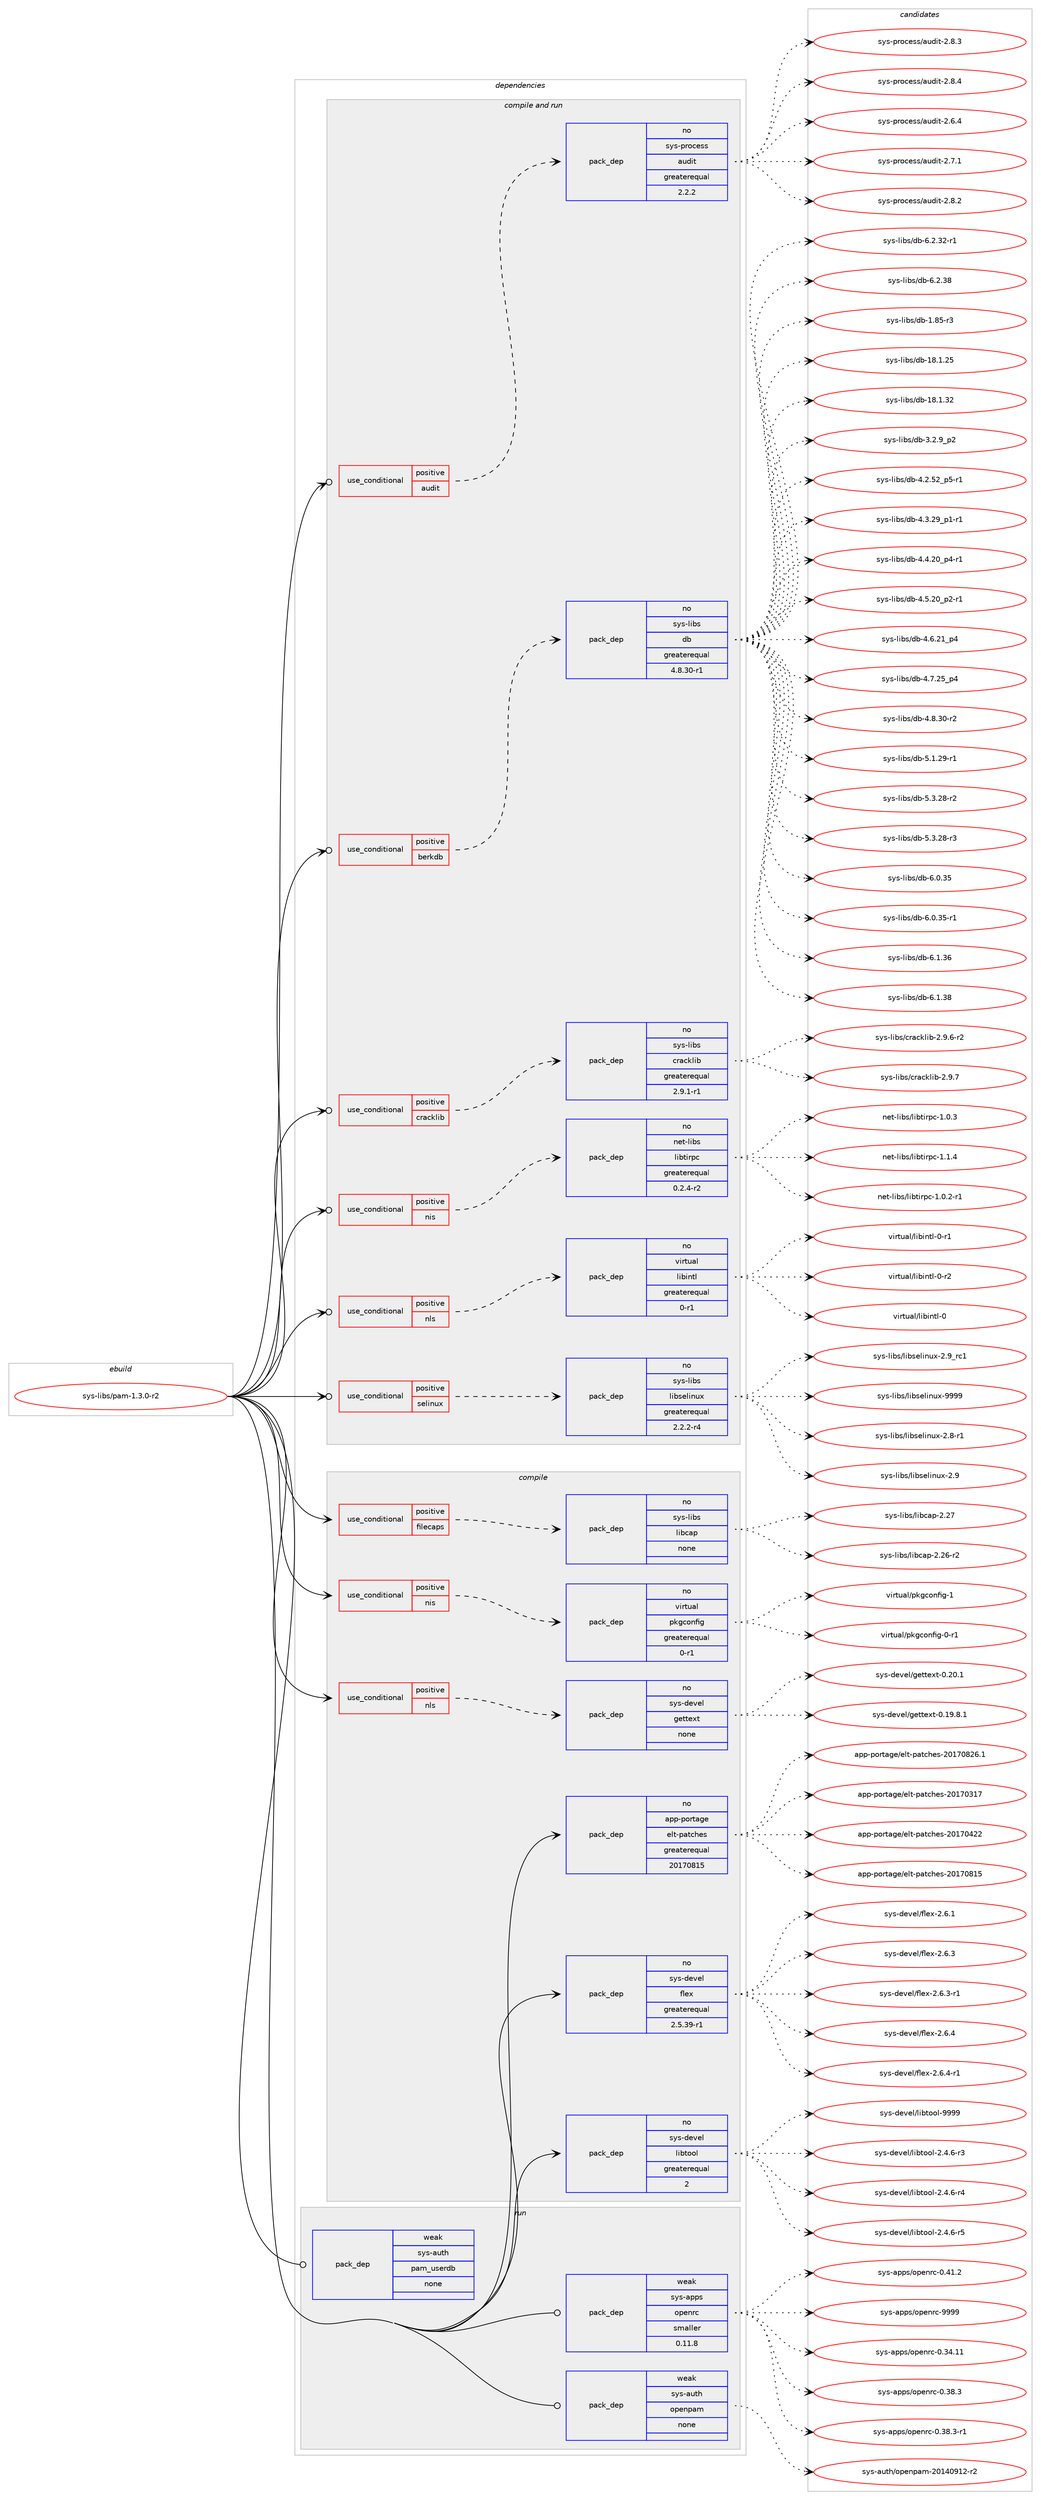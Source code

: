 digraph prolog {

# *************
# Graph options
# *************

newrank=true;
concentrate=true;
compound=true;
graph [rankdir=LR,fontname=Helvetica,fontsize=10,ranksep=1.5];#, ranksep=2.5, nodesep=0.2];
edge  [arrowhead=vee];
node  [fontname=Helvetica,fontsize=10];

# **********
# The ebuild
# **********

subgraph cluster_leftcol {
color=gray;
rank=same;
label=<<i>ebuild</i>>;
id [label="sys-libs/pam-1.3.0-r2", color=red, width=4, href="../sys-libs/pam-1.3.0-r2.svg"];
}

# ****************
# The dependencies
# ****************

subgraph cluster_midcol {
color=gray;
label=<<i>dependencies</i>>;
subgraph cluster_compile {
fillcolor="#eeeeee";
style=filled;
label=<<i>compile</i>>;
subgraph cond363 {
dependency1604 [label=<<TABLE BORDER="0" CELLBORDER="1" CELLSPACING="0" CELLPADDING="4"><TR><TD ROWSPAN="3" CELLPADDING="10">use_conditional</TD></TR><TR><TD>positive</TD></TR><TR><TD>filecaps</TD></TR></TABLE>>, shape=none, color=red];
subgraph pack1218 {
dependency1605 [label=<<TABLE BORDER="0" CELLBORDER="1" CELLSPACING="0" CELLPADDING="4" WIDTH="220"><TR><TD ROWSPAN="6" CELLPADDING="30">pack_dep</TD></TR><TR><TD WIDTH="110">no</TD></TR><TR><TD>sys-libs</TD></TR><TR><TD>libcap</TD></TR><TR><TD>none</TD></TR><TR><TD></TD></TR></TABLE>>, shape=none, color=blue];
}
dependency1604:e -> dependency1605:w [weight=20,style="dashed",arrowhead="vee"];
}
id:e -> dependency1604:w [weight=20,style="solid",arrowhead="vee"];
subgraph cond364 {
dependency1606 [label=<<TABLE BORDER="0" CELLBORDER="1" CELLSPACING="0" CELLPADDING="4"><TR><TD ROWSPAN="3" CELLPADDING="10">use_conditional</TD></TR><TR><TD>positive</TD></TR><TR><TD>nis</TD></TR></TABLE>>, shape=none, color=red];
subgraph pack1219 {
dependency1607 [label=<<TABLE BORDER="0" CELLBORDER="1" CELLSPACING="0" CELLPADDING="4" WIDTH="220"><TR><TD ROWSPAN="6" CELLPADDING="30">pack_dep</TD></TR><TR><TD WIDTH="110">no</TD></TR><TR><TD>virtual</TD></TR><TR><TD>pkgconfig</TD></TR><TR><TD>greaterequal</TD></TR><TR><TD>0-r1</TD></TR></TABLE>>, shape=none, color=blue];
}
dependency1606:e -> dependency1607:w [weight=20,style="dashed",arrowhead="vee"];
}
id:e -> dependency1606:w [weight=20,style="solid",arrowhead="vee"];
subgraph cond365 {
dependency1608 [label=<<TABLE BORDER="0" CELLBORDER="1" CELLSPACING="0" CELLPADDING="4"><TR><TD ROWSPAN="3" CELLPADDING="10">use_conditional</TD></TR><TR><TD>positive</TD></TR><TR><TD>nls</TD></TR></TABLE>>, shape=none, color=red];
subgraph pack1220 {
dependency1609 [label=<<TABLE BORDER="0" CELLBORDER="1" CELLSPACING="0" CELLPADDING="4" WIDTH="220"><TR><TD ROWSPAN="6" CELLPADDING="30">pack_dep</TD></TR><TR><TD WIDTH="110">no</TD></TR><TR><TD>sys-devel</TD></TR><TR><TD>gettext</TD></TR><TR><TD>none</TD></TR><TR><TD></TD></TR></TABLE>>, shape=none, color=blue];
}
dependency1608:e -> dependency1609:w [weight=20,style="dashed",arrowhead="vee"];
}
id:e -> dependency1608:w [weight=20,style="solid",arrowhead="vee"];
subgraph pack1221 {
dependency1610 [label=<<TABLE BORDER="0" CELLBORDER="1" CELLSPACING="0" CELLPADDING="4" WIDTH="220"><TR><TD ROWSPAN="6" CELLPADDING="30">pack_dep</TD></TR><TR><TD WIDTH="110">no</TD></TR><TR><TD>app-portage</TD></TR><TR><TD>elt-patches</TD></TR><TR><TD>greaterequal</TD></TR><TR><TD>20170815</TD></TR></TABLE>>, shape=none, color=blue];
}
id:e -> dependency1610:w [weight=20,style="solid",arrowhead="vee"];
subgraph pack1222 {
dependency1611 [label=<<TABLE BORDER="0" CELLBORDER="1" CELLSPACING="0" CELLPADDING="4" WIDTH="220"><TR><TD ROWSPAN="6" CELLPADDING="30">pack_dep</TD></TR><TR><TD WIDTH="110">no</TD></TR><TR><TD>sys-devel</TD></TR><TR><TD>flex</TD></TR><TR><TD>greaterequal</TD></TR><TR><TD>2.5.39-r1</TD></TR></TABLE>>, shape=none, color=blue];
}
id:e -> dependency1611:w [weight=20,style="solid",arrowhead="vee"];
subgraph pack1223 {
dependency1612 [label=<<TABLE BORDER="0" CELLBORDER="1" CELLSPACING="0" CELLPADDING="4" WIDTH="220"><TR><TD ROWSPAN="6" CELLPADDING="30">pack_dep</TD></TR><TR><TD WIDTH="110">no</TD></TR><TR><TD>sys-devel</TD></TR><TR><TD>libtool</TD></TR><TR><TD>greaterequal</TD></TR><TR><TD>2</TD></TR></TABLE>>, shape=none, color=blue];
}
id:e -> dependency1612:w [weight=20,style="solid",arrowhead="vee"];
}
subgraph cluster_compileandrun {
fillcolor="#eeeeee";
style=filled;
label=<<i>compile and run</i>>;
subgraph cond366 {
dependency1613 [label=<<TABLE BORDER="0" CELLBORDER="1" CELLSPACING="0" CELLPADDING="4"><TR><TD ROWSPAN="3" CELLPADDING="10">use_conditional</TD></TR><TR><TD>positive</TD></TR><TR><TD>audit</TD></TR></TABLE>>, shape=none, color=red];
subgraph pack1224 {
dependency1614 [label=<<TABLE BORDER="0" CELLBORDER="1" CELLSPACING="0" CELLPADDING="4" WIDTH="220"><TR><TD ROWSPAN="6" CELLPADDING="30">pack_dep</TD></TR><TR><TD WIDTH="110">no</TD></TR><TR><TD>sys-process</TD></TR><TR><TD>audit</TD></TR><TR><TD>greaterequal</TD></TR><TR><TD>2.2.2</TD></TR></TABLE>>, shape=none, color=blue];
}
dependency1613:e -> dependency1614:w [weight=20,style="dashed",arrowhead="vee"];
}
id:e -> dependency1613:w [weight=20,style="solid",arrowhead="odotvee"];
subgraph cond367 {
dependency1615 [label=<<TABLE BORDER="0" CELLBORDER="1" CELLSPACING="0" CELLPADDING="4"><TR><TD ROWSPAN="3" CELLPADDING="10">use_conditional</TD></TR><TR><TD>positive</TD></TR><TR><TD>berkdb</TD></TR></TABLE>>, shape=none, color=red];
subgraph pack1225 {
dependency1616 [label=<<TABLE BORDER="0" CELLBORDER="1" CELLSPACING="0" CELLPADDING="4" WIDTH="220"><TR><TD ROWSPAN="6" CELLPADDING="30">pack_dep</TD></TR><TR><TD WIDTH="110">no</TD></TR><TR><TD>sys-libs</TD></TR><TR><TD>db</TD></TR><TR><TD>greaterequal</TD></TR><TR><TD>4.8.30-r1</TD></TR></TABLE>>, shape=none, color=blue];
}
dependency1615:e -> dependency1616:w [weight=20,style="dashed",arrowhead="vee"];
}
id:e -> dependency1615:w [weight=20,style="solid",arrowhead="odotvee"];
subgraph cond368 {
dependency1617 [label=<<TABLE BORDER="0" CELLBORDER="1" CELLSPACING="0" CELLPADDING="4"><TR><TD ROWSPAN="3" CELLPADDING="10">use_conditional</TD></TR><TR><TD>positive</TD></TR><TR><TD>cracklib</TD></TR></TABLE>>, shape=none, color=red];
subgraph pack1226 {
dependency1618 [label=<<TABLE BORDER="0" CELLBORDER="1" CELLSPACING="0" CELLPADDING="4" WIDTH="220"><TR><TD ROWSPAN="6" CELLPADDING="30">pack_dep</TD></TR><TR><TD WIDTH="110">no</TD></TR><TR><TD>sys-libs</TD></TR><TR><TD>cracklib</TD></TR><TR><TD>greaterequal</TD></TR><TR><TD>2.9.1-r1</TD></TR></TABLE>>, shape=none, color=blue];
}
dependency1617:e -> dependency1618:w [weight=20,style="dashed",arrowhead="vee"];
}
id:e -> dependency1617:w [weight=20,style="solid",arrowhead="odotvee"];
subgraph cond369 {
dependency1619 [label=<<TABLE BORDER="0" CELLBORDER="1" CELLSPACING="0" CELLPADDING="4"><TR><TD ROWSPAN="3" CELLPADDING="10">use_conditional</TD></TR><TR><TD>positive</TD></TR><TR><TD>nis</TD></TR></TABLE>>, shape=none, color=red];
subgraph pack1227 {
dependency1620 [label=<<TABLE BORDER="0" CELLBORDER="1" CELLSPACING="0" CELLPADDING="4" WIDTH="220"><TR><TD ROWSPAN="6" CELLPADDING="30">pack_dep</TD></TR><TR><TD WIDTH="110">no</TD></TR><TR><TD>net-libs</TD></TR><TR><TD>libtirpc</TD></TR><TR><TD>greaterequal</TD></TR><TR><TD>0.2.4-r2</TD></TR></TABLE>>, shape=none, color=blue];
}
dependency1619:e -> dependency1620:w [weight=20,style="dashed",arrowhead="vee"];
}
id:e -> dependency1619:w [weight=20,style="solid",arrowhead="odotvee"];
subgraph cond370 {
dependency1621 [label=<<TABLE BORDER="0" CELLBORDER="1" CELLSPACING="0" CELLPADDING="4"><TR><TD ROWSPAN="3" CELLPADDING="10">use_conditional</TD></TR><TR><TD>positive</TD></TR><TR><TD>nls</TD></TR></TABLE>>, shape=none, color=red];
subgraph pack1228 {
dependency1622 [label=<<TABLE BORDER="0" CELLBORDER="1" CELLSPACING="0" CELLPADDING="4" WIDTH="220"><TR><TD ROWSPAN="6" CELLPADDING="30">pack_dep</TD></TR><TR><TD WIDTH="110">no</TD></TR><TR><TD>virtual</TD></TR><TR><TD>libintl</TD></TR><TR><TD>greaterequal</TD></TR><TR><TD>0-r1</TD></TR></TABLE>>, shape=none, color=blue];
}
dependency1621:e -> dependency1622:w [weight=20,style="dashed",arrowhead="vee"];
}
id:e -> dependency1621:w [weight=20,style="solid",arrowhead="odotvee"];
subgraph cond371 {
dependency1623 [label=<<TABLE BORDER="0" CELLBORDER="1" CELLSPACING="0" CELLPADDING="4"><TR><TD ROWSPAN="3" CELLPADDING="10">use_conditional</TD></TR><TR><TD>positive</TD></TR><TR><TD>selinux</TD></TR></TABLE>>, shape=none, color=red];
subgraph pack1229 {
dependency1624 [label=<<TABLE BORDER="0" CELLBORDER="1" CELLSPACING="0" CELLPADDING="4" WIDTH="220"><TR><TD ROWSPAN="6" CELLPADDING="30">pack_dep</TD></TR><TR><TD WIDTH="110">no</TD></TR><TR><TD>sys-libs</TD></TR><TR><TD>libselinux</TD></TR><TR><TD>greaterequal</TD></TR><TR><TD>2.2.2-r4</TD></TR></TABLE>>, shape=none, color=blue];
}
dependency1623:e -> dependency1624:w [weight=20,style="dashed",arrowhead="vee"];
}
id:e -> dependency1623:w [weight=20,style="solid",arrowhead="odotvee"];
}
subgraph cluster_run {
fillcolor="#eeeeee";
style=filled;
label=<<i>run</i>>;
subgraph pack1230 {
dependency1625 [label=<<TABLE BORDER="0" CELLBORDER="1" CELLSPACING="0" CELLPADDING="4" WIDTH="220"><TR><TD ROWSPAN="6" CELLPADDING="30">pack_dep</TD></TR><TR><TD WIDTH="110">weak</TD></TR><TR><TD>sys-apps</TD></TR><TR><TD>openrc</TD></TR><TR><TD>smaller</TD></TR><TR><TD>0.11.8</TD></TR></TABLE>>, shape=none, color=blue];
}
id:e -> dependency1625:w [weight=20,style="solid",arrowhead="odot"];
subgraph pack1231 {
dependency1626 [label=<<TABLE BORDER="0" CELLBORDER="1" CELLSPACING="0" CELLPADDING="4" WIDTH="220"><TR><TD ROWSPAN="6" CELLPADDING="30">pack_dep</TD></TR><TR><TD WIDTH="110">weak</TD></TR><TR><TD>sys-auth</TD></TR><TR><TD>openpam</TD></TR><TR><TD>none</TD></TR><TR><TD></TD></TR></TABLE>>, shape=none, color=blue];
}
id:e -> dependency1626:w [weight=20,style="solid",arrowhead="odot"];
subgraph pack1232 {
dependency1627 [label=<<TABLE BORDER="0" CELLBORDER="1" CELLSPACING="0" CELLPADDING="4" WIDTH="220"><TR><TD ROWSPAN="6" CELLPADDING="30">pack_dep</TD></TR><TR><TD WIDTH="110">weak</TD></TR><TR><TD>sys-auth</TD></TR><TR><TD>pam_userdb</TD></TR><TR><TD>none</TD></TR><TR><TD></TD></TR></TABLE>>, shape=none, color=blue];
}
id:e -> dependency1627:w [weight=20,style="solid",arrowhead="odot"];
}
}

# **************
# The candidates
# **************

subgraph cluster_choices {
rank=same;
color=gray;
label=<<i>candidates</i>>;

subgraph choice1218 {
color=black;
nodesep=1;
choice11512111545108105981154710810598999711245504650544511450 [label="sys-libs/libcap-2.26-r2", color=red, width=4,href="../sys-libs/libcap-2.26-r2.svg"];
choice1151211154510810598115471081059899971124550465055 [label="sys-libs/libcap-2.27", color=red, width=4,href="../sys-libs/libcap-2.27.svg"];
dependency1605:e -> choice11512111545108105981154710810598999711245504650544511450:w [style=dotted,weight="100"];
dependency1605:e -> choice1151211154510810598115471081059899971124550465055:w [style=dotted,weight="100"];
}
subgraph choice1219 {
color=black;
nodesep=1;
choice11810511411611797108471121071039911111010210510345484511449 [label="virtual/pkgconfig-0-r1", color=red, width=4,href="../virtual/pkgconfig-0-r1.svg"];
choice1181051141161179710847112107103991111101021051034549 [label="virtual/pkgconfig-1", color=red, width=4,href="../virtual/pkgconfig-1.svg"];
dependency1607:e -> choice11810511411611797108471121071039911111010210510345484511449:w [style=dotted,weight="100"];
dependency1607:e -> choice1181051141161179710847112107103991111101021051034549:w [style=dotted,weight="100"];
}
subgraph choice1220 {
color=black;
nodesep=1;
choice1151211154510010111810110847103101116116101120116454846495746564649 [label="sys-devel/gettext-0.19.8.1", color=red, width=4,href="../sys-devel/gettext-0.19.8.1.svg"];
choice115121115451001011181011084710310111611610112011645484650484649 [label="sys-devel/gettext-0.20.1", color=red, width=4,href="../sys-devel/gettext-0.20.1.svg"];
dependency1609:e -> choice1151211154510010111810110847103101116116101120116454846495746564649:w [style=dotted,weight="100"];
dependency1609:e -> choice115121115451001011181011084710310111611610112011645484650484649:w [style=dotted,weight="100"];
}
subgraph choice1221 {
color=black;
nodesep=1;
choice97112112451121111141169710310147101108116451129711699104101115455048495548514955 [label="app-portage/elt-patches-20170317", color=red, width=4,href="../app-portage/elt-patches-20170317.svg"];
choice97112112451121111141169710310147101108116451129711699104101115455048495548525050 [label="app-portage/elt-patches-20170422", color=red, width=4,href="../app-portage/elt-patches-20170422.svg"];
choice97112112451121111141169710310147101108116451129711699104101115455048495548564953 [label="app-portage/elt-patches-20170815", color=red, width=4,href="../app-portage/elt-patches-20170815.svg"];
choice971121124511211111411697103101471011081164511297116991041011154550484955485650544649 [label="app-portage/elt-patches-20170826.1", color=red, width=4,href="../app-portage/elt-patches-20170826.1.svg"];
dependency1610:e -> choice97112112451121111141169710310147101108116451129711699104101115455048495548514955:w [style=dotted,weight="100"];
dependency1610:e -> choice97112112451121111141169710310147101108116451129711699104101115455048495548525050:w [style=dotted,weight="100"];
dependency1610:e -> choice97112112451121111141169710310147101108116451129711699104101115455048495548564953:w [style=dotted,weight="100"];
dependency1610:e -> choice971121124511211111411697103101471011081164511297116991041011154550484955485650544649:w [style=dotted,weight="100"];
}
subgraph choice1222 {
color=black;
nodesep=1;
choice1151211154510010111810110847102108101120455046544649 [label="sys-devel/flex-2.6.1", color=red, width=4,href="../sys-devel/flex-2.6.1.svg"];
choice1151211154510010111810110847102108101120455046544651 [label="sys-devel/flex-2.6.3", color=red, width=4,href="../sys-devel/flex-2.6.3.svg"];
choice11512111545100101118101108471021081011204550465446514511449 [label="sys-devel/flex-2.6.3-r1", color=red, width=4,href="../sys-devel/flex-2.6.3-r1.svg"];
choice1151211154510010111810110847102108101120455046544652 [label="sys-devel/flex-2.6.4", color=red, width=4,href="../sys-devel/flex-2.6.4.svg"];
choice11512111545100101118101108471021081011204550465446524511449 [label="sys-devel/flex-2.6.4-r1", color=red, width=4,href="../sys-devel/flex-2.6.4-r1.svg"];
dependency1611:e -> choice1151211154510010111810110847102108101120455046544649:w [style=dotted,weight="100"];
dependency1611:e -> choice1151211154510010111810110847102108101120455046544651:w [style=dotted,weight="100"];
dependency1611:e -> choice11512111545100101118101108471021081011204550465446514511449:w [style=dotted,weight="100"];
dependency1611:e -> choice1151211154510010111810110847102108101120455046544652:w [style=dotted,weight="100"];
dependency1611:e -> choice11512111545100101118101108471021081011204550465446524511449:w [style=dotted,weight="100"];
}
subgraph choice1223 {
color=black;
nodesep=1;
choice1151211154510010111810110847108105981161111111084550465246544511451 [label="sys-devel/libtool-2.4.6-r3", color=red, width=4,href="../sys-devel/libtool-2.4.6-r3.svg"];
choice1151211154510010111810110847108105981161111111084550465246544511452 [label="sys-devel/libtool-2.4.6-r4", color=red, width=4,href="../sys-devel/libtool-2.4.6-r4.svg"];
choice1151211154510010111810110847108105981161111111084550465246544511453 [label="sys-devel/libtool-2.4.6-r5", color=red, width=4,href="../sys-devel/libtool-2.4.6-r5.svg"];
choice1151211154510010111810110847108105981161111111084557575757 [label="sys-devel/libtool-9999", color=red, width=4,href="../sys-devel/libtool-9999.svg"];
dependency1612:e -> choice1151211154510010111810110847108105981161111111084550465246544511451:w [style=dotted,weight="100"];
dependency1612:e -> choice1151211154510010111810110847108105981161111111084550465246544511452:w [style=dotted,weight="100"];
dependency1612:e -> choice1151211154510010111810110847108105981161111111084550465246544511453:w [style=dotted,weight="100"];
dependency1612:e -> choice1151211154510010111810110847108105981161111111084557575757:w [style=dotted,weight="100"];
}
subgraph choice1224 {
color=black;
nodesep=1;
choice11512111545112114111991011151154797117100105116455046544652 [label="sys-process/audit-2.6.4", color=red, width=4,href="../sys-process/audit-2.6.4.svg"];
choice11512111545112114111991011151154797117100105116455046554649 [label="sys-process/audit-2.7.1", color=red, width=4,href="../sys-process/audit-2.7.1.svg"];
choice11512111545112114111991011151154797117100105116455046564650 [label="sys-process/audit-2.8.2", color=red, width=4,href="../sys-process/audit-2.8.2.svg"];
choice11512111545112114111991011151154797117100105116455046564651 [label="sys-process/audit-2.8.3", color=red, width=4,href="../sys-process/audit-2.8.3.svg"];
choice11512111545112114111991011151154797117100105116455046564652 [label="sys-process/audit-2.8.4", color=red, width=4,href="../sys-process/audit-2.8.4.svg"];
dependency1614:e -> choice11512111545112114111991011151154797117100105116455046544652:w [style=dotted,weight="100"];
dependency1614:e -> choice11512111545112114111991011151154797117100105116455046554649:w [style=dotted,weight="100"];
dependency1614:e -> choice11512111545112114111991011151154797117100105116455046564650:w [style=dotted,weight="100"];
dependency1614:e -> choice11512111545112114111991011151154797117100105116455046564651:w [style=dotted,weight="100"];
dependency1614:e -> choice11512111545112114111991011151154797117100105116455046564652:w [style=dotted,weight="100"];
}
subgraph choice1225 {
color=black;
nodesep=1;
choice1151211154510810598115471009845494656534511451 [label="sys-libs/db-1.85-r3", color=red, width=4,href="../sys-libs/db-1.85-r3.svg"];
choice115121115451081059811547100984549564649465053 [label="sys-libs/db-18.1.25", color=red, width=4,href="../sys-libs/db-18.1.25.svg"];
choice115121115451081059811547100984549564649465150 [label="sys-libs/db-18.1.32", color=red, width=4,href="../sys-libs/db-18.1.32.svg"];
choice115121115451081059811547100984551465046579511250 [label="sys-libs/db-3.2.9_p2", color=red, width=4,href="../sys-libs/db-3.2.9_p2.svg"];
choice115121115451081059811547100984552465046535095112534511449 [label="sys-libs/db-4.2.52_p5-r1", color=red, width=4,href="../sys-libs/db-4.2.52_p5-r1.svg"];
choice115121115451081059811547100984552465146505795112494511449 [label="sys-libs/db-4.3.29_p1-r1", color=red, width=4,href="../sys-libs/db-4.3.29_p1-r1.svg"];
choice115121115451081059811547100984552465246504895112524511449 [label="sys-libs/db-4.4.20_p4-r1", color=red, width=4,href="../sys-libs/db-4.4.20_p4-r1.svg"];
choice115121115451081059811547100984552465346504895112504511449 [label="sys-libs/db-4.5.20_p2-r1", color=red, width=4,href="../sys-libs/db-4.5.20_p2-r1.svg"];
choice11512111545108105981154710098455246544650499511252 [label="sys-libs/db-4.6.21_p4", color=red, width=4,href="../sys-libs/db-4.6.21_p4.svg"];
choice11512111545108105981154710098455246554650539511252 [label="sys-libs/db-4.7.25_p4", color=red, width=4,href="../sys-libs/db-4.7.25_p4.svg"];
choice11512111545108105981154710098455246564651484511450 [label="sys-libs/db-4.8.30-r2", color=red, width=4,href="../sys-libs/db-4.8.30-r2.svg"];
choice11512111545108105981154710098455346494650574511449 [label="sys-libs/db-5.1.29-r1", color=red, width=4,href="../sys-libs/db-5.1.29-r1.svg"];
choice11512111545108105981154710098455346514650564511450 [label="sys-libs/db-5.3.28-r2", color=red, width=4,href="../sys-libs/db-5.3.28-r2.svg"];
choice11512111545108105981154710098455346514650564511451 [label="sys-libs/db-5.3.28-r3", color=red, width=4,href="../sys-libs/db-5.3.28-r3.svg"];
choice1151211154510810598115471009845544648465153 [label="sys-libs/db-6.0.35", color=red, width=4,href="../sys-libs/db-6.0.35.svg"];
choice11512111545108105981154710098455446484651534511449 [label="sys-libs/db-6.0.35-r1", color=red, width=4,href="../sys-libs/db-6.0.35-r1.svg"];
choice1151211154510810598115471009845544649465154 [label="sys-libs/db-6.1.36", color=red, width=4,href="../sys-libs/db-6.1.36.svg"];
choice1151211154510810598115471009845544649465156 [label="sys-libs/db-6.1.38", color=red, width=4,href="../sys-libs/db-6.1.38.svg"];
choice11512111545108105981154710098455446504651504511449 [label="sys-libs/db-6.2.32-r1", color=red, width=4,href="../sys-libs/db-6.2.32-r1.svg"];
choice1151211154510810598115471009845544650465156 [label="sys-libs/db-6.2.38", color=red, width=4,href="../sys-libs/db-6.2.38.svg"];
dependency1616:e -> choice1151211154510810598115471009845494656534511451:w [style=dotted,weight="100"];
dependency1616:e -> choice115121115451081059811547100984549564649465053:w [style=dotted,weight="100"];
dependency1616:e -> choice115121115451081059811547100984549564649465150:w [style=dotted,weight="100"];
dependency1616:e -> choice115121115451081059811547100984551465046579511250:w [style=dotted,weight="100"];
dependency1616:e -> choice115121115451081059811547100984552465046535095112534511449:w [style=dotted,weight="100"];
dependency1616:e -> choice115121115451081059811547100984552465146505795112494511449:w [style=dotted,weight="100"];
dependency1616:e -> choice115121115451081059811547100984552465246504895112524511449:w [style=dotted,weight="100"];
dependency1616:e -> choice115121115451081059811547100984552465346504895112504511449:w [style=dotted,weight="100"];
dependency1616:e -> choice11512111545108105981154710098455246544650499511252:w [style=dotted,weight="100"];
dependency1616:e -> choice11512111545108105981154710098455246554650539511252:w [style=dotted,weight="100"];
dependency1616:e -> choice11512111545108105981154710098455246564651484511450:w [style=dotted,weight="100"];
dependency1616:e -> choice11512111545108105981154710098455346494650574511449:w [style=dotted,weight="100"];
dependency1616:e -> choice11512111545108105981154710098455346514650564511450:w [style=dotted,weight="100"];
dependency1616:e -> choice11512111545108105981154710098455346514650564511451:w [style=dotted,weight="100"];
dependency1616:e -> choice1151211154510810598115471009845544648465153:w [style=dotted,weight="100"];
dependency1616:e -> choice11512111545108105981154710098455446484651534511449:w [style=dotted,weight="100"];
dependency1616:e -> choice1151211154510810598115471009845544649465154:w [style=dotted,weight="100"];
dependency1616:e -> choice1151211154510810598115471009845544649465156:w [style=dotted,weight="100"];
dependency1616:e -> choice11512111545108105981154710098455446504651504511449:w [style=dotted,weight="100"];
dependency1616:e -> choice1151211154510810598115471009845544650465156:w [style=dotted,weight="100"];
}
subgraph choice1226 {
color=black;
nodesep=1;
choice115121115451081059811547991149799107108105984550465746544511450 [label="sys-libs/cracklib-2.9.6-r2", color=red, width=4,href="../sys-libs/cracklib-2.9.6-r2.svg"];
choice11512111545108105981154799114979910710810598455046574655 [label="sys-libs/cracklib-2.9.7", color=red, width=4,href="../sys-libs/cracklib-2.9.7.svg"];
dependency1618:e -> choice115121115451081059811547991149799107108105984550465746544511450:w [style=dotted,weight="100"];
dependency1618:e -> choice11512111545108105981154799114979910710810598455046574655:w [style=dotted,weight="100"];
}
subgraph choice1227 {
color=black;
nodesep=1;
choice11010111645108105981154710810598116105114112994549464846504511449 [label="net-libs/libtirpc-1.0.2-r1", color=red, width=4,href="../net-libs/libtirpc-1.0.2-r1.svg"];
choice1101011164510810598115471081059811610511411299454946484651 [label="net-libs/libtirpc-1.0.3", color=red, width=4,href="../net-libs/libtirpc-1.0.3.svg"];
choice1101011164510810598115471081059811610511411299454946494652 [label="net-libs/libtirpc-1.1.4", color=red, width=4,href="../net-libs/libtirpc-1.1.4.svg"];
dependency1620:e -> choice11010111645108105981154710810598116105114112994549464846504511449:w [style=dotted,weight="100"];
dependency1620:e -> choice1101011164510810598115471081059811610511411299454946484651:w [style=dotted,weight="100"];
dependency1620:e -> choice1101011164510810598115471081059811610511411299454946494652:w [style=dotted,weight="100"];
}
subgraph choice1228 {
color=black;
nodesep=1;
choice1181051141161179710847108105981051101161084548 [label="virtual/libintl-0", color=red, width=4,href="../virtual/libintl-0.svg"];
choice11810511411611797108471081059810511011610845484511449 [label="virtual/libintl-0-r1", color=red, width=4,href="../virtual/libintl-0-r1.svg"];
choice11810511411611797108471081059810511011610845484511450 [label="virtual/libintl-0-r2", color=red, width=4,href="../virtual/libintl-0-r2.svg"];
dependency1622:e -> choice1181051141161179710847108105981051101161084548:w [style=dotted,weight="100"];
dependency1622:e -> choice11810511411611797108471081059810511011610845484511449:w [style=dotted,weight="100"];
dependency1622:e -> choice11810511411611797108471081059810511011610845484511450:w [style=dotted,weight="100"];
}
subgraph choice1229 {
color=black;
nodesep=1;
choice11512111545108105981154710810598115101108105110117120455046564511449 [label="sys-libs/libselinux-2.8-r1", color=red, width=4,href="../sys-libs/libselinux-2.8-r1.svg"];
choice1151211154510810598115471081059811510110810511011712045504657 [label="sys-libs/libselinux-2.9", color=red, width=4,href="../sys-libs/libselinux-2.9.svg"];
choice1151211154510810598115471081059811510110810511011712045504657951149949 [label="sys-libs/libselinux-2.9_rc1", color=red, width=4,href="../sys-libs/libselinux-2.9_rc1.svg"];
choice115121115451081059811547108105981151011081051101171204557575757 [label="sys-libs/libselinux-9999", color=red, width=4,href="../sys-libs/libselinux-9999.svg"];
dependency1624:e -> choice11512111545108105981154710810598115101108105110117120455046564511449:w [style=dotted,weight="100"];
dependency1624:e -> choice1151211154510810598115471081059811510110810511011712045504657:w [style=dotted,weight="100"];
dependency1624:e -> choice1151211154510810598115471081059811510110810511011712045504657951149949:w [style=dotted,weight="100"];
dependency1624:e -> choice115121115451081059811547108105981151011081051101171204557575757:w [style=dotted,weight="100"];
}
subgraph choice1230 {
color=black;
nodesep=1;
choice115121115459711211211547111112101110114994548465152464949 [label="sys-apps/openrc-0.34.11", color=red, width=4,href="../sys-apps/openrc-0.34.11.svg"];
choice1151211154597112112115471111121011101149945484651564651 [label="sys-apps/openrc-0.38.3", color=red, width=4,href="../sys-apps/openrc-0.38.3.svg"];
choice11512111545971121121154711111210111011499454846515646514511449 [label="sys-apps/openrc-0.38.3-r1", color=red, width=4,href="../sys-apps/openrc-0.38.3-r1.svg"];
choice1151211154597112112115471111121011101149945484652494650 [label="sys-apps/openrc-0.41.2", color=red, width=4,href="../sys-apps/openrc-0.41.2.svg"];
choice115121115459711211211547111112101110114994557575757 [label="sys-apps/openrc-9999", color=red, width=4,href="../sys-apps/openrc-9999.svg"];
dependency1625:e -> choice115121115459711211211547111112101110114994548465152464949:w [style=dotted,weight="100"];
dependency1625:e -> choice1151211154597112112115471111121011101149945484651564651:w [style=dotted,weight="100"];
dependency1625:e -> choice11512111545971121121154711111210111011499454846515646514511449:w [style=dotted,weight="100"];
dependency1625:e -> choice1151211154597112112115471111121011101149945484652494650:w [style=dotted,weight="100"];
dependency1625:e -> choice115121115459711211211547111112101110114994557575757:w [style=dotted,weight="100"];
}
subgraph choice1231 {
color=black;
nodesep=1;
choice115121115459711711610447111112101110112971094550484952485749504511450 [label="sys-auth/openpam-20140912-r2", color=red, width=4,href="../sys-auth/openpam-20140912-r2.svg"];
dependency1626:e -> choice115121115459711711610447111112101110112971094550484952485749504511450:w [style=dotted,weight="100"];
}
subgraph choice1232 {
color=black;
nodesep=1;
}
}

}
